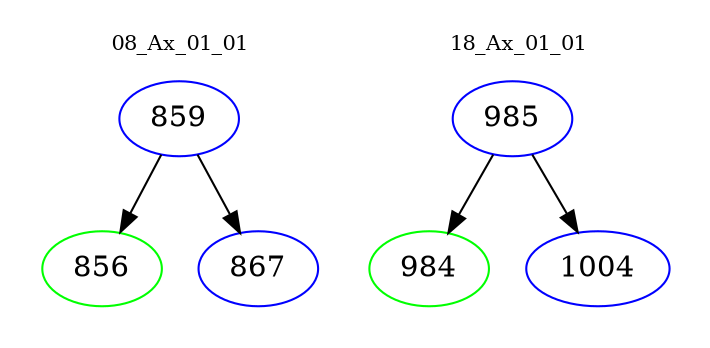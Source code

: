 digraph{
subgraph cluster_0 {
color = white
label = "08_Ax_01_01";
fontsize=10;
T0_859 [label="859", color="blue"]
T0_859 -> T0_856 [color="black"]
T0_856 [label="856", color="green"]
T0_859 -> T0_867 [color="black"]
T0_867 [label="867", color="blue"]
}
subgraph cluster_1 {
color = white
label = "18_Ax_01_01";
fontsize=10;
T1_985 [label="985", color="blue"]
T1_985 -> T1_984 [color="black"]
T1_984 [label="984", color="green"]
T1_985 -> T1_1004 [color="black"]
T1_1004 [label="1004", color="blue"]
}
}
